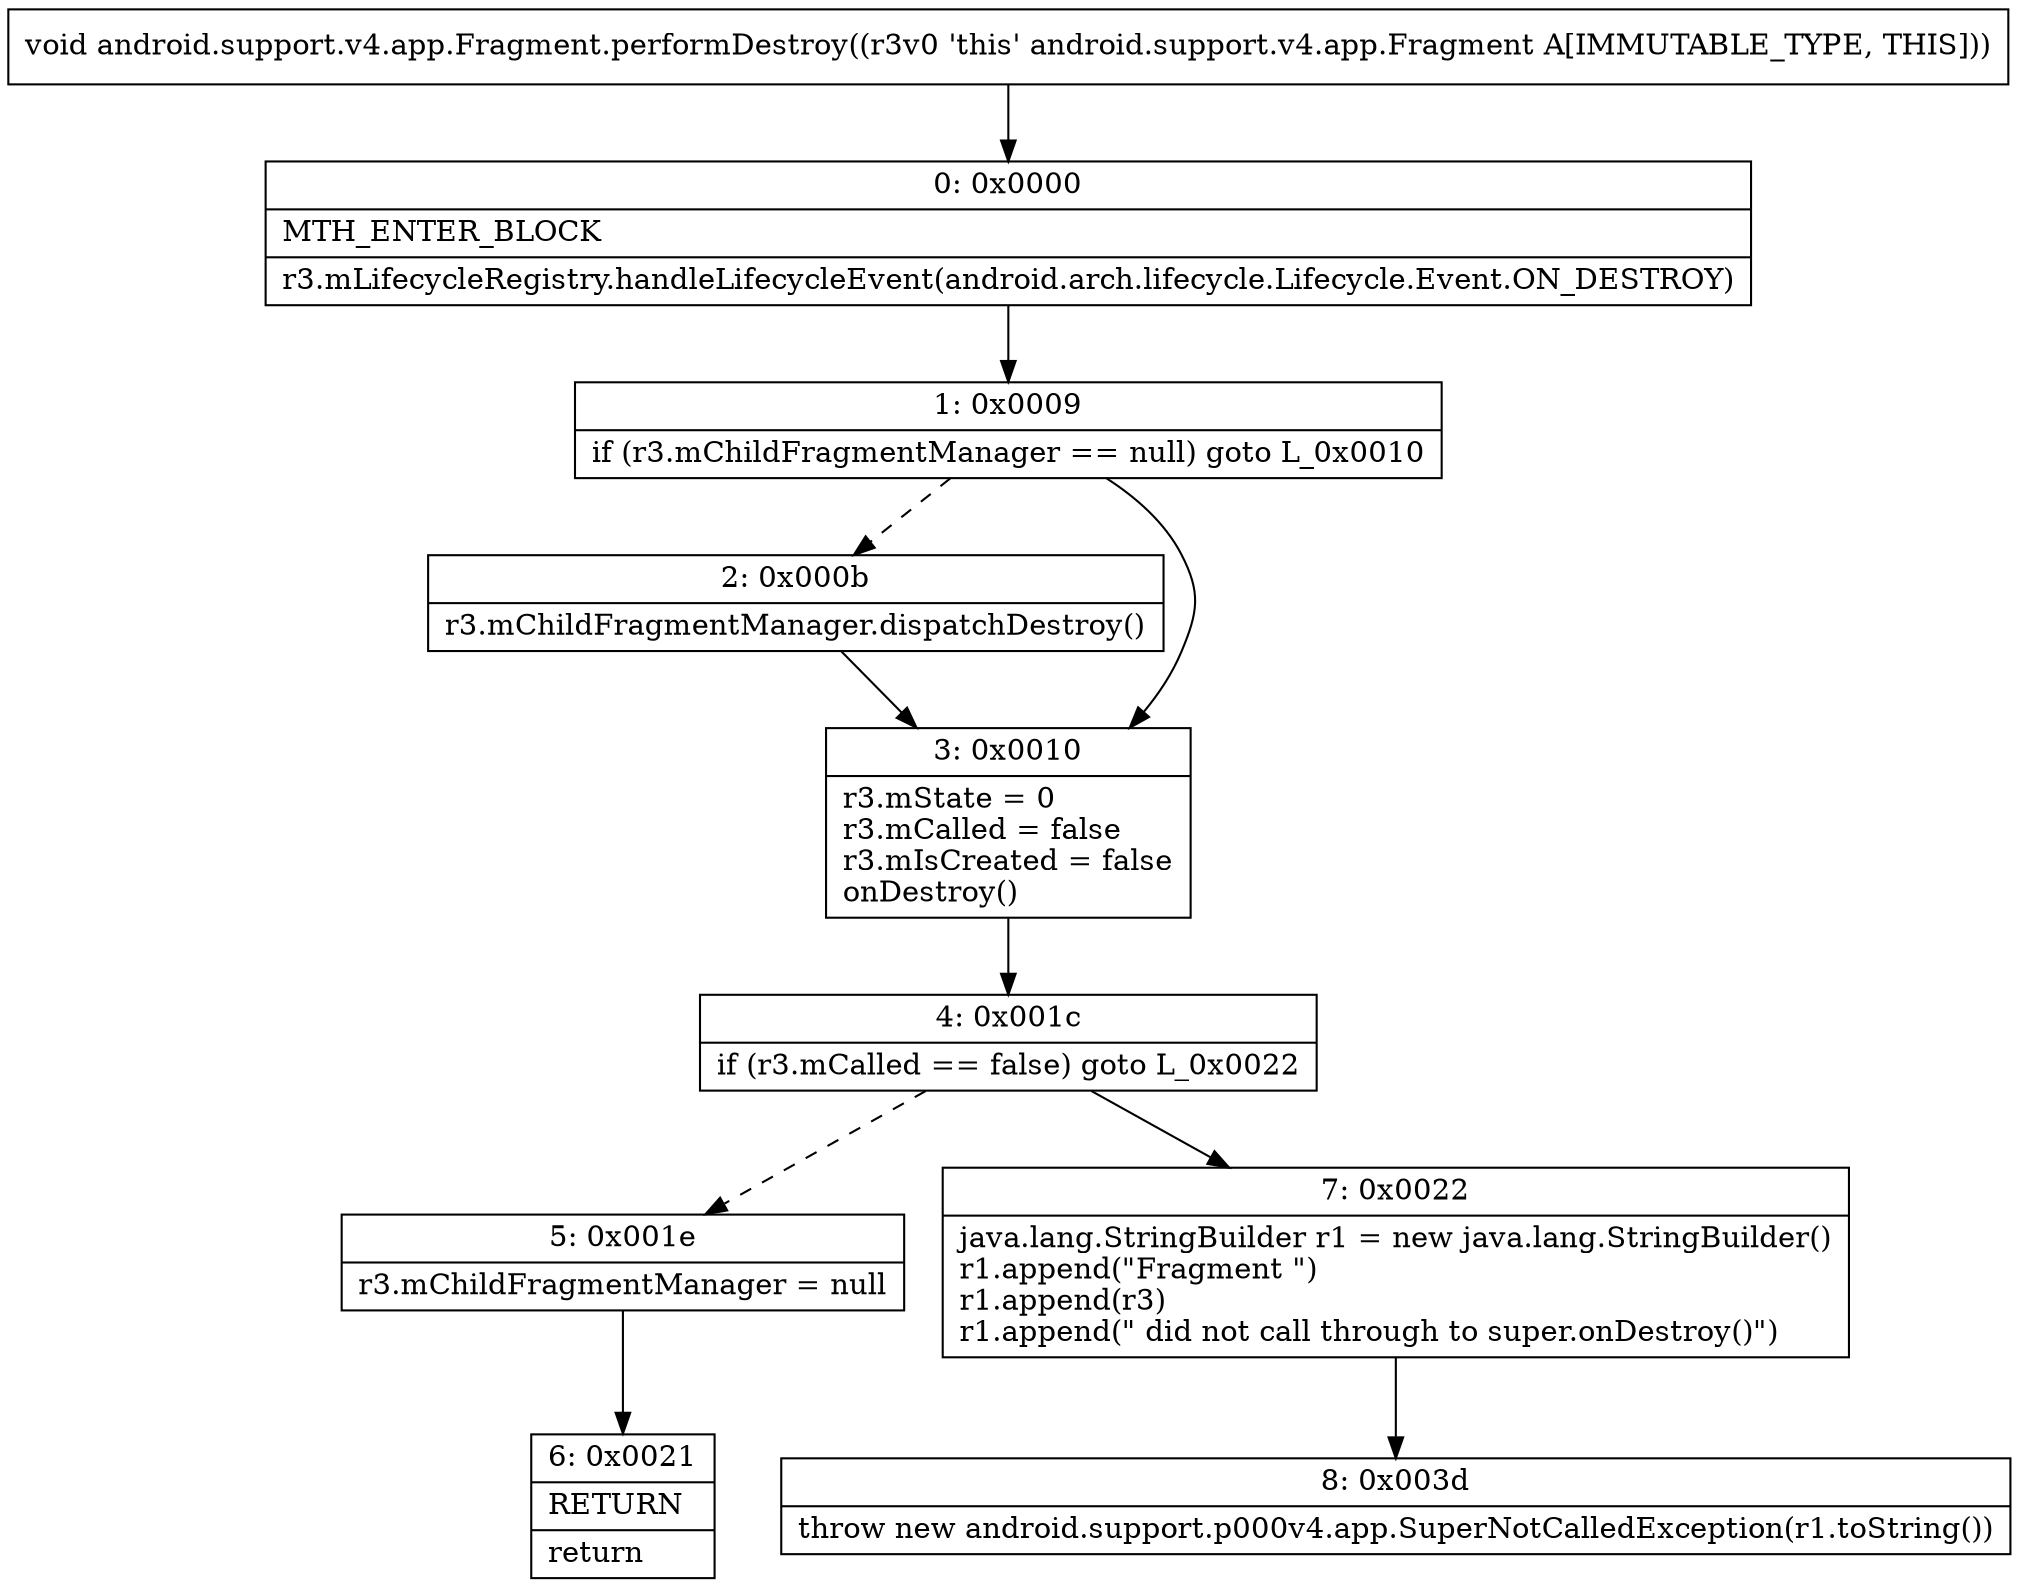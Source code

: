 digraph "CFG forandroid.support.v4.app.Fragment.performDestroy()V" {
Node_0 [shape=record,label="{0\:\ 0x0000|MTH_ENTER_BLOCK\l|r3.mLifecycleRegistry.handleLifecycleEvent(android.arch.lifecycle.Lifecycle.Event.ON_DESTROY)\l}"];
Node_1 [shape=record,label="{1\:\ 0x0009|if (r3.mChildFragmentManager == null) goto L_0x0010\l}"];
Node_2 [shape=record,label="{2\:\ 0x000b|r3.mChildFragmentManager.dispatchDestroy()\l}"];
Node_3 [shape=record,label="{3\:\ 0x0010|r3.mState = 0\lr3.mCalled = false\lr3.mIsCreated = false\lonDestroy()\l}"];
Node_4 [shape=record,label="{4\:\ 0x001c|if (r3.mCalled == false) goto L_0x0022\l}"];
Node_5 [shape=record,label="{5\:\ 0x001e|r3.mChildFragmentManager = null\l}"];
Node_6 [shape=record,label="{6\:\ 0x0021|RETURN\l|return\l}"];
Node_7 [shape=record,label="{7\:\ 0x0022|java.lang.StringBuilder r1 = new java.lang.StringBuilder()\lr1.append(\"Fragment \")\lr1.append(r3)\lr1.append(\" did not call through to super.onDestroy()\")\l}"];
Node_8 [shape=record,label="{8\:\ 0x003d|throw new android.support.p000v4.app.SuperNotCalledException(r1.toString())\l}"];
MethodNode[shape=record,label="{void android.support.v4.app.Fragment.performDestroy((r3v0 'this' android.support.v4.app.Fragment A[IMMUTABLE_TYPE, THIS])) }"];
MethodNode -> Node_0;
Node_0 -> Node_1;
Node_1 -> Node_2[style=dashed];
Node_1 -> Node_3;
Node_2 -> Node_3;
Node_3 -> Node_4;
Node_4 -> Node_5[style=dashed];
Node_4 -> Node_7;
Node_5 -> Node_6;
Node_7 -> Node_8;
}

